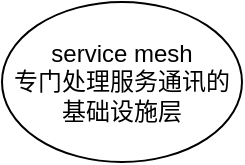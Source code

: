 <mxfile version="13.5.1" type="device"><diagram id="okReAyS-UB-H2CQywlW_" name="第 1 页"><mxGraphModel dx="1106" dy="763" grid="1" gridSize="10" guides="1" tooltips="1" connect="1" arrows="1" fold="1" page="1" pageScale="1" pageWidth="827" pageHeight="1169" math="0" shadow="0"><root><mxCell id="0"/><mxCell id="1" parent="0"/><mxCell id="Aso20b5GtM2ZFVFewMEF-1" value="service mesh&lt;br&gt;专门处理服务通讯的基础设施层" style="ellipse;whiteSpace=wrap;html=1;" vertex="1" parent="1"><mxGeometry x="130" y="160" width="120" height="80" as="geometry"/></mxCell></root></mxGraphModel></diagram></mxfile>